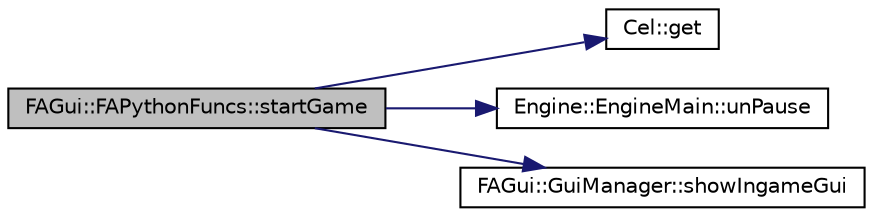 digraph G
{
  edge [fontname="Helvetica",fontsize="10",labelfontname="Helvetica",labelfontsize="10"];
  node [fontname="Helvetica",fontsize="10",shape=record];
  rankdir="LR";
  Node1 [label="FAGui::FAPythonFuncs::startGame",height=0.2,width=0.4,color="black", fillcolor="grey75", style="filled" fontcolor="black"];
  Node1 -> Node2 [color="midnightblue",fontsize="10",style="solid",fontname="Helvetica"];
  Node2 [label="Cel::get",height=0.2,width=0.4,color="black", fillcolor="white", style="filled",URL="$namespace_cel.html#a4e01b99470fde6ba49817d25dc1e2bc6"];
  Node1 -> Node3 [color="midnightblue",fontsize="10",style="solid",fontname="Helvetica"];
  Node3 [label="Engine::EngineMain::unPause",height=0.2,width=0.4,color="black", fillcolor="white", style="filled",URL="$class_engine_1_1_engine_main.html#ae46d281c8d2c93e0536ca381726cbe47"];
  Node1 -> Node4 [color="midnightblue",fontsize="10",style="solid",fontname="Helvetica"];
  Node4 [label="FAGui::GuiManager::showIngameGui",height=0.2,width=0.4,color="black", fillcolor="white", style="filled",URL="$class_f_a_gui_1_1_gui_manager.html#af7667c4778fe6db955c3b32399213c97"];
}
